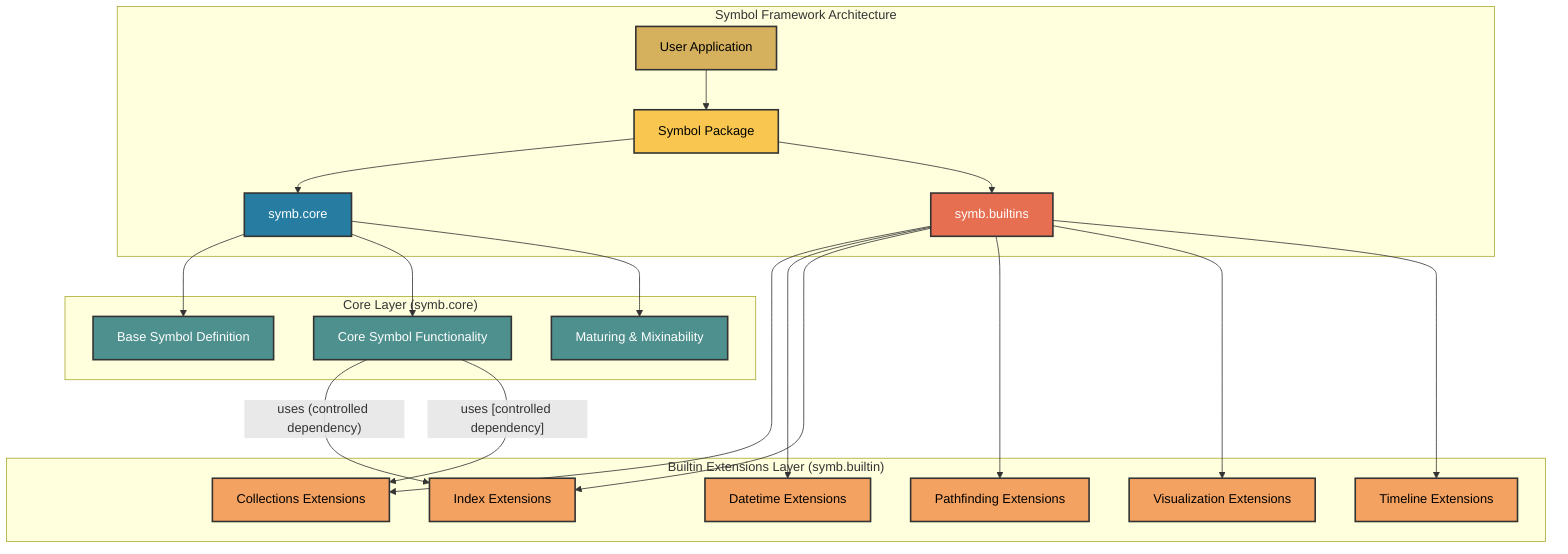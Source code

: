 graph TB
    subgraph "Symbol Framework Architecture"
        A[User Application] --> B[Symbol Package];
        B --> C[symb.core];
        B --> D[symb.builtins];
    end

    subgraph "Core Layer #40;symb.core#41;"
        C --> C1[Base Symbol Definition];
        C --> C2[Core Symbol Functionality];
        C --> C3[Maturing & Mixinability];
    end

    subgraph "Builtin Extensions Layer #40;symb.builtin#41;"
        D --> D1[Collections Extensions];
        D --> D2[Datetime Extensions];
        D --> D3[Index Extensions];
        D --> D4[Pathfinding Extensions];
        D --> D5[Visualization Extensions];
        D --> D6[Timeline Extensions];
    end

    C2 -- "uses #40;controlled dependency#41;" --> D3;
    C2 -- "uses [controlled dependency]" --> D1;

    %% Framework architecture styles
    style A fill:#d5b05d,stroke:#333,stroke-width:2px,color:#000000;
    style B fill:#f9c74f,stroke:#333,stroke-width:2px,color:#000000;

    %% Core layer styles - using blue tones
    style C fill:#277da1,stroke:#333,stroke-width:2px,color:#ffffff;
    style C1 fill:#4d908e,stroke:#333,stroke-width:2px,color:#ffffff;
    style C2 fill:#4d908e,stroke:#333,stroke-width:2px,color:#ffffff;
    style C3 fill:#4d908e,stroke:#333,stroke-width:2px,color:#ffffff;

    %% Builtin extensions styles - using orange-ish darker tones
    style D fill:#e76f51,stroke:#333,stroke-width:2px,color:#ffffff;
    style D1 fill:#f4a261,stroke:#333,stroke-width:2px,color:#000000;
    style D2 fill:#f4a261,stroke:#333,stroke-width:2px,color:#000000;
    style D3 fill:#f4a261,stroke:#333,stroke-width:2px,color:#000000;
    style D4 fill:#f4a261,stroke:#333,stroke-width:2px,color:#000000;
    style D5 fill:#f4a261,stroke:#333,stroke-width:2px,color:#000000;
    style D6 fill:#f4a261,stroke:#333,stroke-width:2px,color:#000000;